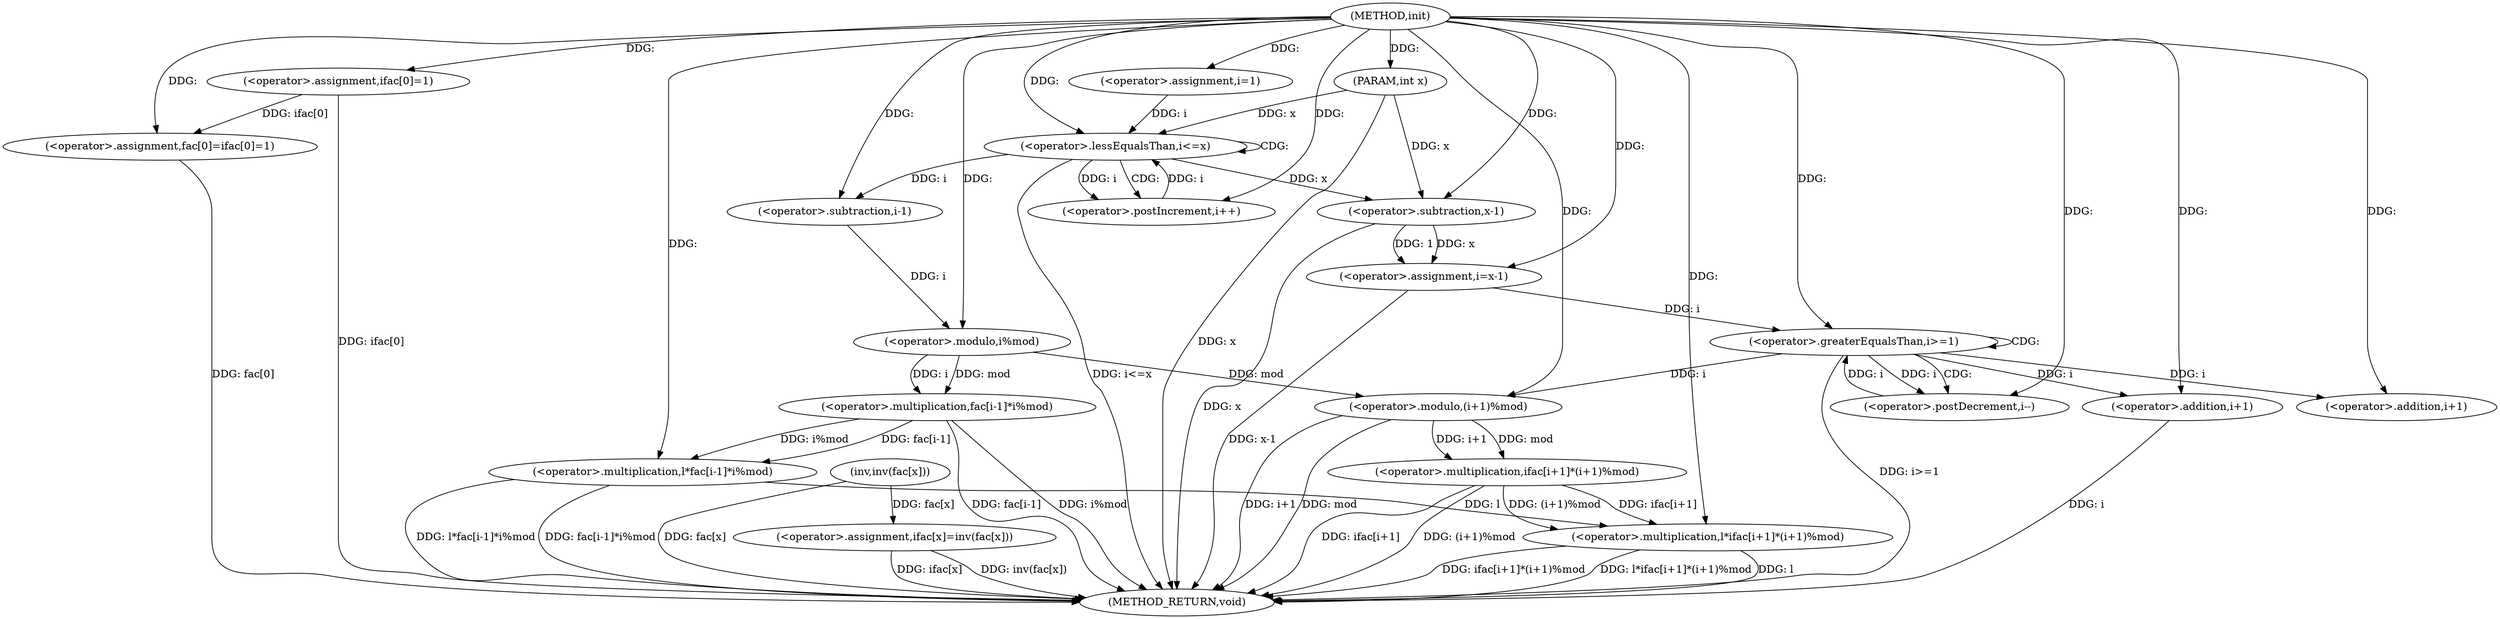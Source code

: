 digraph "init" {  
"1000326" [label = "(METHOD,init)" ]
"1000392" [label = "(METHOD_RETURN,void)" ]
"1000327" [label = "(PARAM,int x)" ]
"1000329" [label = "(<operator>.assignment,fac[0]=ifac[0]=1)" ]
"1000348" [label = "(<operator>.multiplication,l*fac[i-1]*i%mod)" ]
"1000359" [label = "(<operator>.assignment,ifac[x]=inv(fac[x]))" ]
"1000379" [label = "(<operator>.multiplication,l*ifac[i+1]*(i+1)%mod)" ]
"1000340" [label = "(<operator>.assignment,i=1)" ]
"1000343" [label = "(<operator>.lessEqualsThan,i<=x)" ]
"1000346" [label = "(<operator>.postIncrement,i++)" ]
"1000369" [label = "(<operator>.assignment,i=x-1)" ]
"1000374" [label = "(<operator>.greaterEqualsThan,i>=1)" ]
"1000377" [label = "(<operator>.postDecrement,i--)" ]
"1000333" [label = "(<operator>.assignment,ifac[0]=1)" ]
"1000350" [label = "(<operator>.multiplication,fac[i-1]*i%mod)" ]
"1000363" [label = "(inv,inv(fac[x]))" ]
"1000381" [label = "(<operator>.multiplication,ifac[i+1]*(i+1)%mod)" ]
"1000356" [label = "(<operator>.modulo,i%mod)" ]
"1000371" [label = "(<operator>.subtraction,x-1)" ]
"1000387" [label = "(<operator>.modulo,(i+1)%mod)" ]
"1000353" [label = "(<operator>.subtraction,i-1)" ]
"1000384" [label = "(<operator>.addition,i+1)" ]
"1000388" [label = "(<operator>.addition,i+1)" ]
  "1000327" -> "1000392"  [ label = "DDG: x"] 
  "1000329" -> "1000392"  [ label = "DDG: fac[0]"] 
  "1000333" -> "1000392"  [ label = "DDG: ifac[0]"] 
  "1000343" -> "1000392"  [ label = "DDG: i<=x"] 
  "1000350" -> "1000392"  [ label = "DDG: fac[i-1]"] 
  "1000350" -> "1000392"  [ label = "DDG: i%mod"] 
  "1000348" -> "1000392"  [ label = "DDG: fac[i-1]*i%mod"] 
  "1000348" -> "1000392"  [ label = "DDG: l*fac[i-1]*i%mod"] 
  "1000359" -> "1000392"  [ label = "DDG: ifac[x]"] 
  "1000363" -> "1000392"  [ label = "DDG: fac[x]"] 
  "1000359" -> "1000392"  [ label = "DDG: inv(fac[x])"] 
  "1000371" -> "1000392"  [ label = "DDG: x"] 
  "1000369" -> "1000392"  [ label = "DDG: x-1"] 
  "1000374" -> "1000392"  [ label = "DDG: i>=1"] 
  "1000379" -> "1000392"  [ label = "DDG: l"] 
  "1000381" -> "1000392"  [ label = "DDG: ifac[i+1]"] 
  "1000388" -> "1000392"  [ label = "DDG: i"] 
  "1000387" -> "1000392"  [ label = "DDG: i+1"] 
  "1000387" -> "1000392"  [ label = "DDG: mod"] 
  "1000381" -> "1000392"  [ label = "DDG: (i+1)%mod"] 
  "1000379" -> "1000392"  [ label = "DDG: ifac[i+1]*(i+1)%mod"] 
  "1000379" -> "1000392"  [ label = "DDG: l*ifac[i+1]*(i+1)%mod"] 
  "1000326" -> "1000327"  [ label = "DDG: "] 
  "1000363" -> "1000359"  [ label = "DDG: fac[x]"] 
  "1000333" -> "1000329"  [ label = "DDG: ifac[0]"] 
  "1000326" -> "1000329"  [ label = "DDG: "] 
  "1000326" -> "1000340"  [ label = "DDG: "] 
  "1000326" -> "1000348"  [ label = "DDG: "] 
  "1000350" -> "1000348"  [ label = "DDG: i%mod"] 
  "1000350" -> "1000348"  [ label = "DDG: fac[i-1]"] 
  "1000371" -> "1000369"  [ label = "DDG: x"] 
  "1000371" -> "1000369"  [ label = "DDG: 1"] 
  "1000348" -> "1000379"  [ label = "DDG: l"] 
  "1000326" -> "1000379"  [ label = "DDG: "] 
  "1000381" -> "1000379"  [ label = "DDG: (i+1)%mod"] 
  "1000381" -> "1000379"  [ label = "DDG: ifac[i+1]"] 
  "1000326" -> "1000333"  [ label = "DDG: "] 
  "1000340" -> "1000343"  [ label = "DDG: i"] 
  "1000346" -> "1000343"  [ label = "DDG: i"] 
  "1000326" -> "1000343"  [ label = "DDG: "] 
  "1000327" -> "1000343"  [ label = "DDG: x"] 
  "1000343" -> "1000346"  [ label = "DDG: i"] 
  "1000326" -> "1000346"  [ label = "DDG: "] 
  "1000356" -> "1000350"  [ label = "DDG: mod"] 
  "1000356" -> "1000350"  [ label = "DDG: i"] 
  "1000326" -> "1000369"  [ label = "DDG: "] 
  "1000369" -> "1000374"  [ label = "DDG: i"] 
  "1000377" -> "1000374"  [ label = "DDG: i"] 
  "1000326" -> "1000374"  [ label = "DDG: "] 
  "1000374" -> "1000377"  [ label = "DDG: i"] 
  "1000326" -> "1000377"  [ label = "DDG: "] 
  "1000387" -> "1000381"  [ label = "DDG: mod"] 
  "1000387" -> "1000381"  [ label = "DDG: i+1"] 
  "1000353" -> "1000356"  [ label = "DDG: i"] 
  "1000326" -> "1000356"  [ label = "DDG: "] 
  "1000343" -> "1000371"  [ label = "DDG: x"] 
  "1000327" -> "1000371"  [ label = "DDG: x"] 
  "1000326" -> "1000371"  [ label = "DDG: "] 
  "1000326" -> "1000387"  [ label = "DDG: "] 
  "1000374" -> "1000387"  [ label = "DDG: i"] 
  "1000356" -> "1000387"  [ label = "DDG: mod"] 
  "1000343" -> "1000353"  [ label = "DDG: i"] 
  "1000326" -> "1000353"  [ label = "DDG: "] 
  "1000374" -> "1000384"  [ label = "DDG: i"] 
  "1000326" -> "1000384"  [ label = "DDG: "] 
  "1000326" -> "1000388"  [ label = "DDG: "] 
  "1000374" -> "1000388"  [ label = "DDG: i"] 
  "1000343" -> "1000346"  [ label = "CDG: "] 
  "1000343" -> "1000343"  [ label = "CDG: "] 
  "1000374" -> "1000377"  [ label = "CDG: "] 
  "1000374" -> "1000374"  [ label = "CDG: "] 
}
